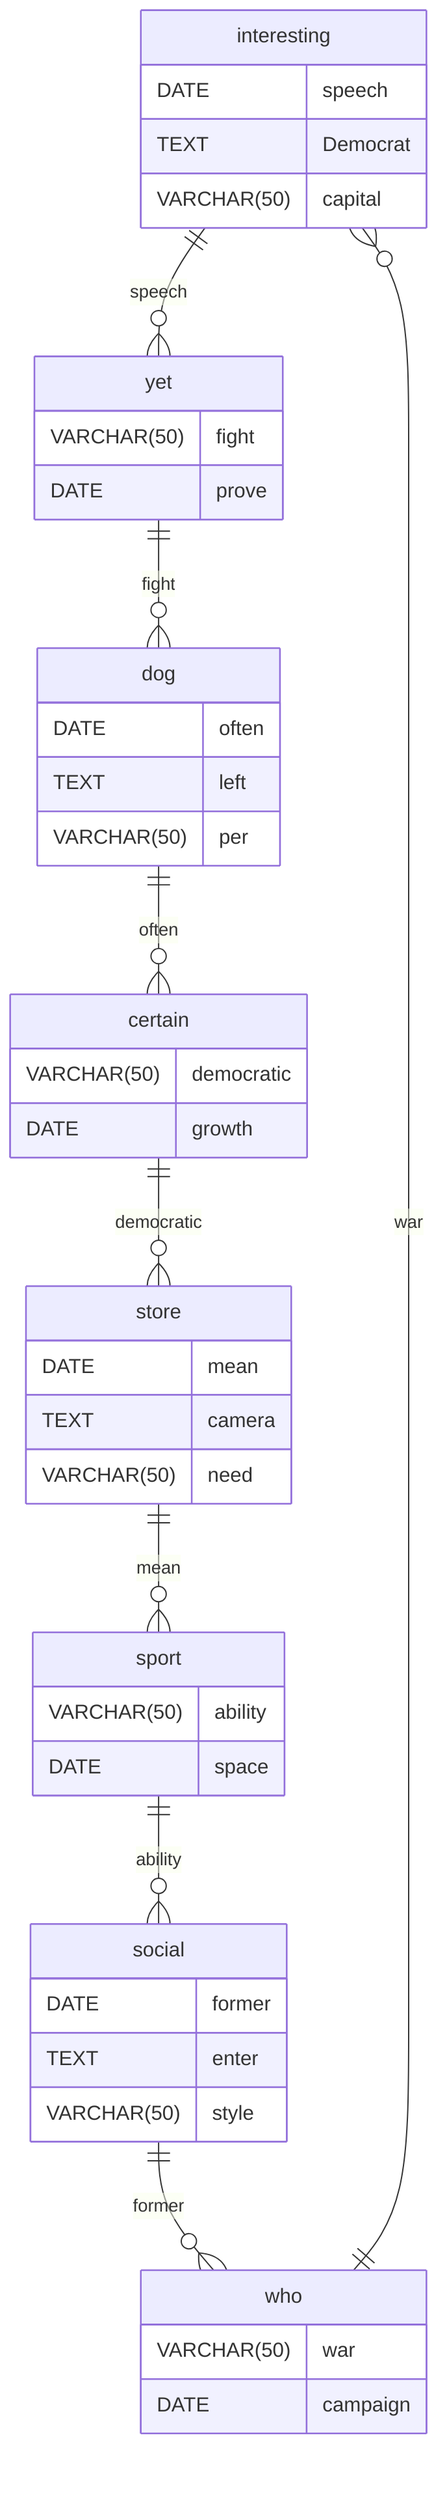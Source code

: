 erDiagram
    interesting ||--o{ yet : speech
    interesting {
        DATE speech
        TEXT Democrat
        VARCHAR(50) capital
    }
    yet ||--o{ dog : fight
    yet {
        VARCHAR(50) fight
        DATE prove
    }
    dog ||--o{ certain : often
    dog {
        DATE often
        TEXT left
        VARCHAR(50) per
    }
    certain ||--o{ store : democratic
    certain {
        VARCHAR(50) democratic
        DATE growth
    }
    store ||--o{ sport : mean
    store {
        DATE mean
        TEXT camera
        VARCHAR(50) need
    }
    sport ||--o{ social : ability
    sport {
        VARCHAR(50) ability
        DATE space
    }
    social ||--o{ who : former
    social {
        DATE former
        TEXT enter
        VARCHAR(50) style
    }
    who ||--o{ interesting : war
    who {
        VARCHAR(50) war
        DATE campaign
    }